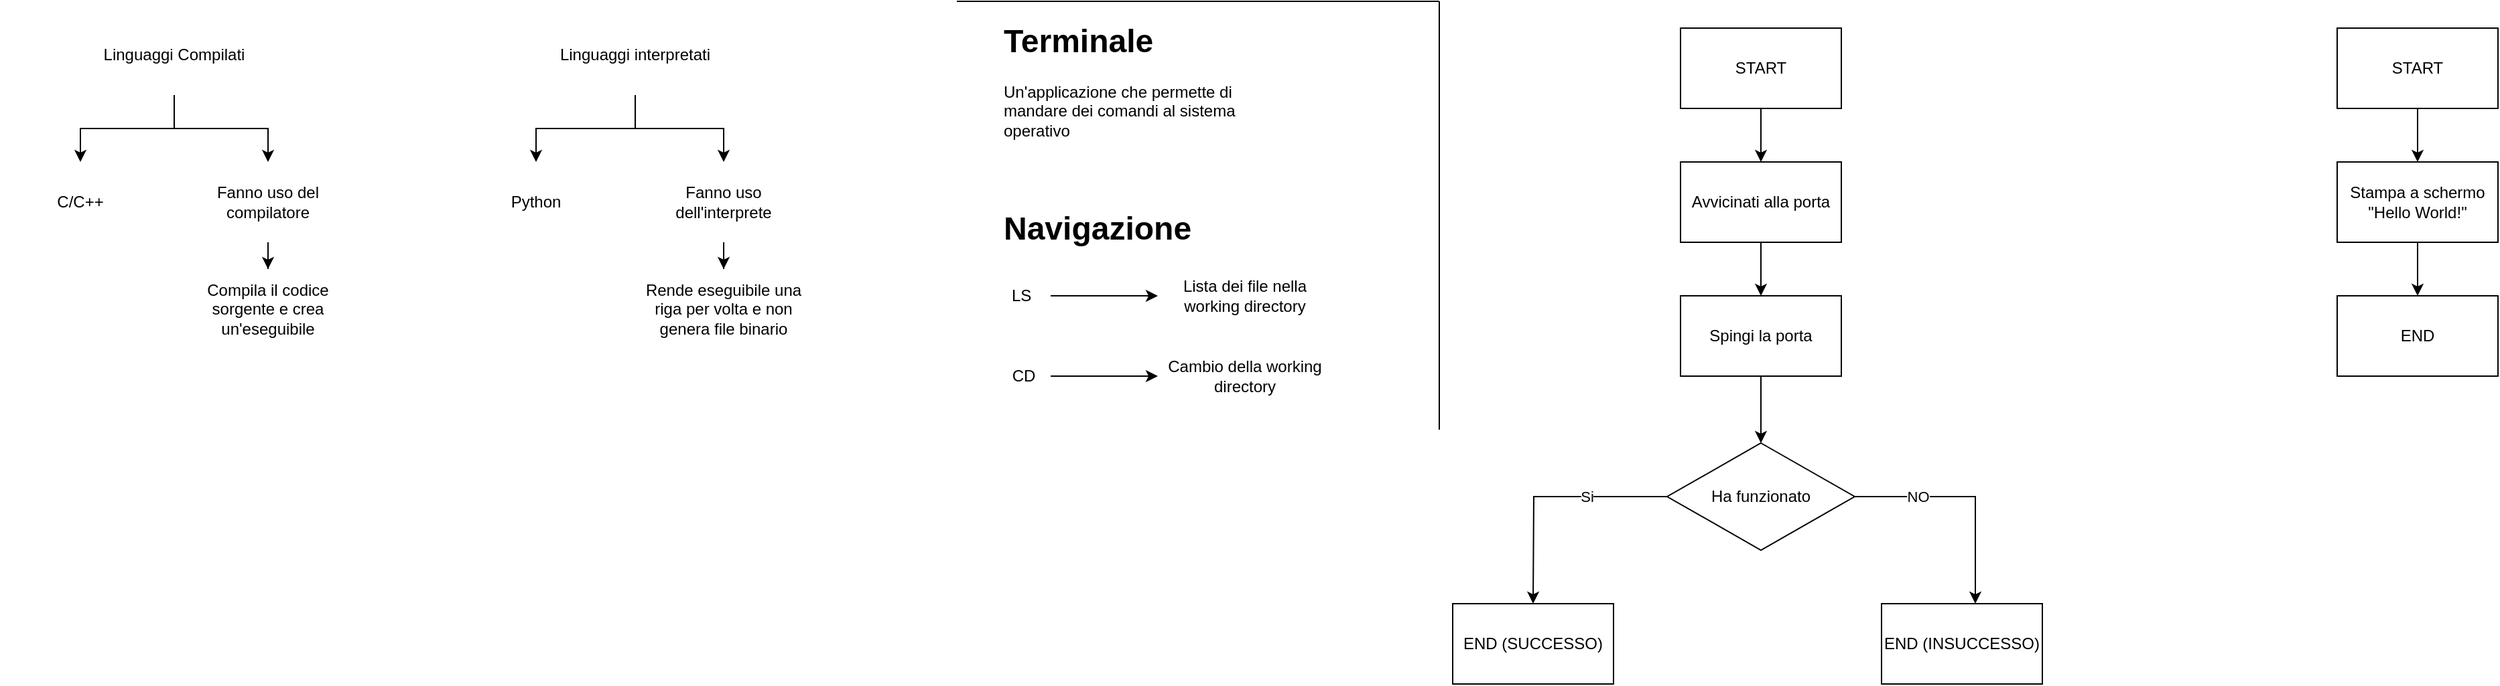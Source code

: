 <mxfile version="13.2.6" type="github"><diagram id="_VMhtuZ2TOHBDCkUQ_bc" name="Page-1"><mxGraphModel dx="3142" dy="1505" grid="1" gridSize="10" guides="1" tooltips="1" connect="1" arrows="1" fold="1" page="1" pageScale="1" pageWidth="827" pageHeight="1169" math="0" shadow="0"><root><mxCell id="0"/><mxCell id="1" parent="0"/><mxCell id="Y-T37ccc_02fAPWCktbF-4" value="" style="edgeStyle=orthogonalEdgeStyle;rounded=0;orthogonalLoop=1;jettySize=auto;html=1;" edge="1" parent="1" source="Y-T37ccc_02fAPWCktbF-1" target="Y-T37ccc_02fAPWCktbF-3"><mxGeometry relative="1" as="geometry"/></mxCell><mxCell id="Y-T37ccc_02fAPWCktbF-6" value="" style="edgeStyle=orthogonalEdgeStyle;rounded=0;orthogonalLoop=1;jettySize=auto;html=1;" edge="1" parent="1" source="Y-T37ccc_02fAPWCktbF-1" target="Y-T37ccc_02fAPWCktbF-5"><mxGeometry relative="1" as="geometry"/></mxCell><mxCell id="Y-T37ccc_02fAPWCktbF-1" value="Linguaggi interpretati" style="text;html=1;strokeColor=none;fillColor=none;align=center;verticalAlign=middle;whiteSpace=wrap;rounded=0;" vertex="1" parent="1"><mxGeometry x="-300" y="90" width="120" height="60" as="geometry"/></mxCell><mxCell id="Y-T37ccc_02fAPWCktbF-8" value="" style="edgeStyle=orthogonalEdgeStyle;rounded=0;orthogonalLoop=1;jettySize=auto;html=1;" edge="1" parent="1" source="Y-T37ccc_02fAPWCktbF-5" target="Y-T37ccc_02fAPWCktbF-7"><mxGeometry relative="1" as="geometry"/></mxCell><mxCell id="Y-T37ccc_02fAPWCktbF-5" value="Fanno uso dell'interprete" style="text;html=1;strokeColor=none;fillColor=none;align=center;verticalAlign=middle;whiteSpace=wrap;rounded=0;" vertex="1" parent="1"><mxGeometry x="-234" y="200" width="120" height="60" as="geometry"/></mxCell><mxCell id="Y-T37ccc_02fAPWCktbF-7" value="Rende eseguibile una riga per volta e non genera file binario" style="text;html=1;strokeColor=none;fillColor=none;align=center;verticalAlign=middle;whiteSpace=wrap;rounded=0;" vertex="1" parent="1"><mxGeometry x="-234" y="280" width="120" height="60" as="geometry"/></mxCell><mxCell id="Y-T37ccc_02fAPWCktbF-3" value="Python" style="text;html=1;strokeColor=none;fillColor=none;align=center;verticalAlign=middle;whiteSpace=wrap;rounded=0;" vertex="1" parent="1"><mxGeometry x="-374" y="200" width="120" height="60" as="geometry"/></mxCell><mxCell id="Y-T37ccc_02fAPWCktbF-16" value="" style="edgeStyle=orthogonalEdgeStyle;rounded=0;orthogonalLoop=1;jettySize=auto;html=1;" edge="1" parent="1" source="Y-T37ccc_02fAPWCktbF-2" target="Y-T37ccc_02fAPWCktbF-15"><mxGeometry relative="1" as="geometry"/></mxCell><mxCell id="Y-T37ccc_02fAPWCktbF-18" value="" style="edgeStyle=orthogonalEdgeStyle;rounded=0;orthogonalLoop=1;jettySize=auto;html=1;" edge="1" parent="1" source="Y-T37ccc_02fAPWCktbF-2" target="Y-T37ccc_02fAPWCktbF-17"><mxGeometry relative="1" as="geometry"/></mxCell><mxCell id="Y-T37ccc_02fAPWCktbF-2" value="Linguaggi Compilati" style="text;html=1;strokeColor=none;fillColor=none;align=center;verticalAlign=middle;whiteSpace=wrap;rounded=0;" vertex="1" parent="1"><mxGeometry x="-644" y="90" width="120" height="60" as="geometry"/></mxCell><mxCell id="Y-T37ccc_02fAPWCktbF-22" value="" style="edgeStyle=orthogonalEdgeStyle;rounded=0;orthogonalLoop=1;jettySize=auto;html=1;" edge="1" parent="1" source="Y-T37ccc_02fAPWCktbF-17" target="Y-T37ccc_02fAPWCktbF-21"><mxGeometry relative="1" as="geometry"/></mxCell><mxCell id="Y-T37ccc_02fAPWCktbF-17" value="Fanno uso del compilatore" style="text;html=1;strokeColor=none;fillColor=none;align=center;verticalAlign=middle;whiteSpace=wrap;rounded=0;" vertex="1" parent="1"><mxGeometry x="-574" y="200" width="120" height="60" as="geometry"/></mxCell><mxCell id="Y-T37ccc_02fAPWCktbF-21" value="Compila il codice sorgente e crea un'eseguibile" style="text;html=1;strokeColor=none;fillColor=none;align=center;verticalAlign=middle;whiteSpace=wrap;rounded=0;" vertex="1" parent="1"><mxGeometry x="-574" y="280" width="120" height="60" as="geometry"/></mxCell><mxCell id="Y-T37ccc_02fAPWCktbF-15" value="C/C++" style="text;html=1;strokeColor=none;fillColor=none;align=center;verticalAlign=middle;whiteSpace=wrap;rounded=0;" vertex="1" parent="1"><mxGeometry x="-714" y="200" width="120" height="60" as="geometry"/></mxCell><mxCell id="Y-T37ccc_02fAPWCktbF-24" value="&lt;h1&gt;Terminale&lt;/h1&gt;&lt;p&gt;Un'applicazione che permette di mandare dei comandi al sistema operativo&lt;/p&gt;" style="text;html=1;strokeColor=none;fillColor=none;spacing=5;spacingTop=-20;whiteSpace=wrap;overflow=hidden;rounded=0;" vertex="1" parent="1"><mxGeometry x="30" y="90" width="190" height="120" as="geometry"/></mxCell><mxCell id="Y-T37ccc_02fAPWCktbF-31" value="" style="edgeStyle=orthogonalEdgeStyle;rounded=0;orthogonalLoop=1;jettySize=auto;html=1;" edge="1" parent="1" source="Y-T37ccc_02fAPWCktbF-29" target="Y-T37ccc_02fAPWCktbF-30"><mxGeometry relative="1" as="geometry"/></mxCell><mxCell id="Y-T37ccc_02fAPWCktbF-29" value="LS&amp;nbsp;" style="text;html=1;strokeColor=none;fillColor=none;align=center;verticalAlign=middle;whiteSpace=wrap;rounded=0;" vertex="1" parent="1"><mxGeometry x="30" y="290" width="40" height="20" as="geometry"/></mxCell><mxCell id="Y-T37ccc_02fAPWCktbF-30" value="Lista dei file nella working directory" style="text;html=1;strokeColor=none;fillColor=none;align=center;verticalAlign=middle;whiteSpace=wrap;rounded=0;" vertex="1" parent="1"><mxGeometry x="150" y="290" width="130" height="20" as="geometry"/></mxCell><mxCell id="Y-T37ccc_02fAPWCktbF-32" value="" style="edgeStyle=orthogonalEdgeStyle;rounded=0;orthogonalLoop=1;jettySize=auto;html=1;" edge="1" parent="1" source="Y-T37ccc_02fAPWCktbF-33" target="Y-T37ccc_02fAPWCktbF-34"><mxGeometry relative="1" as="geometry"/></mxCell><mxCell id="Y-T37ccc_02fAPWCktbF-33" value="CD" style="text;html=1;strokeColor=none;fillColor=none;align=center;verticalAlign=middle;whiteSpace=wrap;rounded=0;" vertex="1" parent="1"><mxGeometry x="30" y="350" width="40" height="20" as="geometry"/></mxCell><mxCell id="Y-T37ccc_02fAPWCktbF-34" value="Cambio della working directory" style="text;html=1;strokeColor=none;fillColor=none;align=center;verticalAlign=middle;whiteSpace=wrap;rounded=0;" vertex="1" parent="1"><mxGeometry x="150" y="350" width="130" height="20" as="geometry"/></mxCell><mxCell id="Y-T37ccc_02fAPWCktbF-38" value="&lt;h1&gt;Navigazione&lt;/h1&gt;" style="text;html=1;strokeColor=none;fillColor=none;spacing=5;spacingTop=-20;whiteSpace=wrap;overflow=hidden;rounded=0;" vertex="1" parent="1"><mxGeometry x="30" y="230" width="190" height="40" as="geometry"/></mxCell><mxCell id="Y-T37ccc_02fAPWCktbF-39" value="" style="endArrow=none;html=1;" edge="1" parent="1"><mxGeometry width="50" height="50" relative="1" as="geometry"><mxPoint x="360" y="400" as="sourcePoint"/><mxPoint x="360" y="80" as="targetPoint"/></mxGeometry></mxCell><mxCell id="Y-T37ccc_02fAPWCktbF-40" value="" style="endArrow=none;html=1;" edge="1" parent="1"><mxGeometry width="50" height="50" relative="1" as="geometry"><mxPoint y="80" as="sourcePoint"/><mxPoint x="360" y="80" as="targetPoint"/></mxGeometry></mxCell><mxCell id="Y-T37ccc_02fAPWCktbF-43" value="" style="edgeStyle=orthogonalEdgeStyle;rounded=0;orthogonalLoop=1;jettySize=auto;html=1;" edge="1" parent="1" source="Y-T37ccc_02fAPWCktbF-41" target="Y-T37ccc_02fAPWCktbF-42"><mxGeometry relative="1" as="geometry"/></mxCell><mxCell id="Y-T37ccc_02fAPWCktbF-41" value="START" style="rounded=0;whiteSpace=wrap;html=1;" vertex="1" parent="1"><mxGeometry x="540" y="100" width="120" height="60" as="geometry"/></mxCell><mxCell id="Y-T37ccc_02fAPWCktbF-46" value="" style="edgeStyle=orthogonalEdgeStyle;rounded=0;orthogonalLoop=1;jettySize=auto;html=1;" edge="1" parent="1" source="Y-T37ccc_02fAPWCktbF-42" target="Y-T37ccc_02fAPWCktbF-45"><mxGeometry relative="1" as="geometry"/></mxCell><mxCell id="Y-T37ccc_02fAPWCktbF-42" value="Avvicinati alla porta" style="rounded=0;whiteSpace=wrap;html=1;" vertex="1" parent="1"><mxGeometry x="540" y="200" width="120" height="60" as="geometry"/></mxCell><mxCell id="Y-T37ccc_02fAPWCktbF-48" value="" style="edgeStyle=orthogonalEdgeStyle;rounded=0;orthogonalLoop=1;jettySize=auto;html=1;" edge="1" parent="1" source="Y-T37ccc_02fAPWCktbF-45"><mxGeometry relative="1" as="geometry"><mxPoint x="600" y="410" as="targetPoint"/></mxGeometry></mxCell><mxCell id="Y-T37ccc_02fAPWCktbF-45" value="Spingi la porta" style="rounded=0;whiteSpace=wrap;html=1;" vertex="1" parent="1"><mxGeometry x="540" y="300" width="120" height="60" as="geometry"/></mxCell><mxCell id="Y-T37ccc_02fAPWCktbF-51" value="Si" style="edgeStyle=orthogonalEdgeStyle;rounded=0;orthogonalLoop=1;jettySize=auto;html=1;" edge="1" parent="1" source="Y-T37ccc_02fAPWCktbF-49"><mxGeometry x="-0.333" relative="1" as="geometry"><mxPoint x="430" y="530" as="targetPoint"/><mxPoint as="offset"/></mxGeometry></mxCell><mxCell id="Y-T37ccc_02fAPWCktbF-55" value="NO" style="edgeStyle=orthogonalEdgeStyle;rounded=0;orthogonalLoop=1;jettySize=auto;html=1;" edge="1" parent="1" source="Y-T37ccc_02fAPWCktbF-49" target="Y-T37ccc_02fAPWCktbF-59"><mxGeometry x="-0.444" relative="1" as="geometry"><mxPoint x="760" y="530" as="targetPoint"/><Array as="points"><mxPoint x="760" y="450"/></Array><mxPoint x="-1" as="offset"/></mxGeometry></mxCell><mxCell id="Y-T37ccc_02fAPWCktbF-49" value="Ha funzionato" style="rhombus;whiteSpace=wrap;html=1;" vertex="1" parent="1"><mxGeometry x="530" y="410" width="140" height="80" as="geometry"/></mxCell><mxCell id="Y-T37ccc_02fAPWCktbF-53" value="END (SUCCESSO)" style="rounded=0;whiteSpace=wrap;html=1;" vertex="1" parent="1"><mxGeometry x="370" y="530" width="120" height="60" as="geometry"/></mxCell><mxCell id="Y-T37ccc_02fAPWCktbF-59" value="END (INSUCCESSO)" style="rounded=0;whiteSpace=wrap;html=1;" vertex="1" parent="1"><mxGeometry x="690" y="530" width="120" height="60" as="geometry"/></mxCell><mxCell id="Y-T37ccc_02fAPWCktbF-61" value="" style="edgeStyle=orthogonalEdgeStyle;rounded=0;orthogonalLoop=1;jettySize=auto;html=1;" edge="1" parent="1" source="Y-T37ccc_02fAPWCktbF-62" target="Y-T37ccc_02fAPWCktbF-64"><mxGeometry relative="1" as="geometry"/></mxCell><mxCell id="Y-T37ccc_02fAPWCktbF-62" value="START" style="rounded=0;whiteSpace=wrap;html=1;" vertex="1" parent="1"><mxGeometry x="1030" y="100" width="120" height="60" as="geometry"/></mxCell><mxCell id="Y-T37ccc_02fAPWCktbF-63" value="" style="edgeStyle=orthogonalEdgeStyle;rounded=0;orthogonalLoop=1;jettySize=auto;html=1;" edge="1" parent="1" source="Y-T37ccc_02fAPWCktbF-64" target="Y-T37ccc_02fAPWCktbF-66"><mxGeometry relative="1" as="geometry"/></mxCell><mxCell id="Y-T37ccc_02fAPWCktbF-64" value="Stampa a schermo &quot;Hello World!&quot;" style="rounded=0;whiteSpace=wrap;html=1;" vertex="1" parent="1"><mxGeometry x="1030" y="200" width="120" height="60" as="geometry"/></mxCell><mxCell id="Y-T37ccc_02fAPWCktbF-66" value="END" style="rounded=0;whiteSpace=wrap;html=1;" vertex="1" parent="1"><mxGeometry x="1030" y="300" width="120" height="60" as="geometry"/></mxCell></root></mxGraphModel></diagram></mxfile>